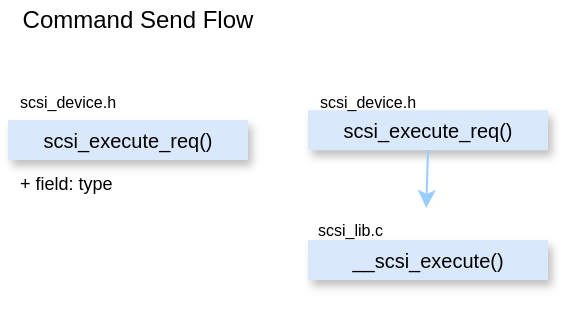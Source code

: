 <mxfile version="13.5.4" type="github" pages="2">
  <diagram name="Flow" id="0783ab3e-0a74-02c8-0abd-f7b4e66b4bec">
    <mxGraphModel dx="569" dy="305" grid="1" gridSize="10" guides="1" tooltips="1" connect="1" arrows="1" fold="1" page="1" pageScale="1" pageWidth="1600" pageHeight="1200" math="0" shadow="0">
      <root>
        <mxCell id="0" />
        <mxCell id="1" parent="0" />
        <mxCell id="EdeA5Pz4NkCI4e-MdcIT-1" value="Command Send Flow" style="text;html=1;strokeColor=none;fillColor=none;align=center;verticalAlign=middle;whiteSpace=wrap;rounded=0;" vertex="1" parent="1">
          <mxGeometry x="10" y="10" width="130" height="20" as="geometry" />
        </mxCell>
        <mxCell id="EdeA5Pz4NkCI4e-MdcIT-7" value="" style="group" vertex="1" connectable="0" parent="1">
          <mxGeometry x="10" y="50" width="120" height="66" as="geometry" />
        </mxCell>
        <mxCell id="EdeA5Pz4NkCI4e-MdcIT-2" value="scsi_execute_req()" style="swimlane;fontStyle=0;childLayout=stackLayout;horizontal=1;startSize=20;fillColor=#dae8fc;horizontalStack=0;resizeParent=1;resizeParentMax=0;resizeLast=0;collapsible=1;marginBottom=0;strokeColor=none;fontSize=10;swimlaneLine=0;sketch=0;glass=0;shadow=1;" vertex="1" parent="EdeA5Pz4NkCI4e-MdcIT-7">
          <mxGeometry y="20" width="120" height="46" as="geometry">
            <mxRectangle x="50" y="70" width="120" height="20" as="alternateBounds" />
          </mxGeometry>
        </mxCell>
        <mxCell id="EdeA5Pz4NkCI4e-MdcIT-3" value="+ field: type" style="text;strokeColor=none;fillColor=none;align=left;verticalAlign=top;spacingLeft=4;spacingRight=4;overflow=hidden;rotatable=0;points=[[0,0.5],[1,0.5]];portConstraint=eastwest;fontSize=9;" vertex="1" parent="EdeA5Pz4NkCI4e-MdcIT-2">
          <mxGeometry y="20" width="120" height="26" as="geometry" />
        </mxCell>
        <mxCell id="EdeA5Pz4NkCI4e-MdcIT-6" value="scsi_device.h" style="text;strokeColor=none;fillColor=none;align=left;verticalAlign=top;spacingLeft=4;spacingRight=4;overflow=hidden;rotatable=0;points=[[0,0.5],[1,0.5]];portConstraint=eastwest;shadow=1;glass=0;sketch=0;fontSize=8;" vertex="1" parent="EdeA5Pz4NkCI4e-MdcIT-7">
          <mxGeometry width="100" height="20" as="geometry" />
        </mxCell>
        <mxCell id="EdeA5Pz4NkCI4e-MdcIT-8" value="" style="group" vertex="1" connectable="0" parent="1">
          <mxGeometry x="160" y="50" width="120" height="50" as="geometry" />
        </mxCell>
        <mxCell id="EdeA5Pz4NkCI4e-MdcIT-9" value="scsi_execute_req()" style="swimlane;fontStyle=0;childLayout=stackLayout;horizontal=1;startSize=25;fillColor=#dae8fc;horizontalStack=0;resizeParent=1;resizeParentMax=0;resizeLast=0;collapsible=1;marginBottom=0;strokeColor=none;fontSize=10;swimlaneLine=0;sketch=0;glass=0;shadow=1;" vertex="1" collapsed="1" parent="EdeA5Pz4NkCI4e-MdcIT-8">
          <mxGeometry y="15.15" width="120" height="20" as="geometry">
            <mxRectangle y="15.15" width="120" height="24.85" as="alternateBounds" />
          </mxGeometry>
        </mxCell>
        <mxCell id="EdeA5Pz4NkCI4e-MdcIT-12" value="" style="group" vertex="1" connectable="0" parent="1">
          <mxGeometry x="160" y="110" width="120" height="66" as="geometry" />
        </mxCell>
        <mxCell id="EdeA5Pz4NkCI4e-MdcIT-13" value="__scsi_execute()" style="swimlane;fontStyle=0;childLayout=stackLayout;horizontal=1;startSize=20;fillColor=#dae8fc;horizontalStack=0;resizeParent=1;resizeParentMax=0;resizeLast=0;collapsible=1;marginBottom=0;strokeColor=none;fontSize=10;swimlaneLine=0;sketch=0;glass=0;shadow=1;" vertex="1" collapsed="1" parent="EdeA5Pz4NkCI4e-MdcIT-12">
          <mxGeometry y="20" width="120" height="20" as="geometry">
            <mxRectangle y="20" width="120" height="46" as="alternateBounds" />
          </mxGeometry>
        </mxCell>
        <mxCell id="EdeA5Pz4NkCI4e-MdcIT-14" value="request and wait result" style="text;strokeColor=none;fillColor=none;align=left;verticalAlign=top;spacingLeft=4;spacingRight=4;overflow=hidden;rotatable=0;points=[[0,0.5],[1,0.5]];portConstraint=eastwest;fontSize=9;" vertex="1" parent="EdeA5Pz4NkCI4e-MdcIT-13">
          <mxGeometry y="20" width="120" height="26" as="geometry" />
        </mxCell>
        <mxCell id="EdeA5Pz4NkCI4e-MdcIT-15" value="scsi_lib.c" style="text;strokeColor=none;fillColor=none;align=left;verticalAlign=top;spacingLeft=4;spacingRight=4;overflow=hidden;rotatable=0;points=[[0,0.5],[1,0.5]];portConstraint=eastwest;shadow=1;glass=0;sketch=0;fontSize=8;" vertex="1" parent="EdeA5Pz4NkCI4e-MdcIT-12">
          <mxGeometry x="-1" y="4" width="120" height="20" as="geometry" />
        </mxCell>
        <mxCell id="EdeA5Pz4NkCI4e-MdcIT-16" style="edgeStyle=orthogonalEdgeStyle;rounded=0;orthogonalLoop=1;jettySize=auto;html=1;fontSize=8;strokeColor=#99CCFF;exitX=0.5;exitY=1;exitDx=0;exitDy=0;entryX=0.501;entryY=-0.002;entryDx=0;entryDy=0;entryPerimeter=0;" edge="1" parent="1" source="EdeA5Pz4NkCI4e-MdcIT-9" target="EdeA5Pz4NkCI4e-MdcIT-15">
          <mxGeometry relative="1" as="geometry">
            <mxPoint x="90" y="140" as="sourcePoint" />
            <mxPoint x="220" y="140" as="targetPoint" />
          </mxGeometry>
        </mxCell>
        <mxCell id="EdeA5Pz4NkCI4e-MdcIT-11" value="scsi_device.h" style="text;strokeColor=none;fillColor=none;align=left;verticalAlign=top;spacingLeft=4;spacingRight=4;overflow=hidden;rotatable=0;points=[[0,0.5],[1,0.5]];portConstraint=eastwest;shadow=1;glass=0;sketch=0;fontSize=8;" vertex="1" parent="1">
          <mxGeometry x="160" y="50" width="100" height="15.152" as="geometry" />
        </mxCell>
      </root>
    </mxGraphModel>
  </diagram>
  <diagram id="-c-Y0CxwLEuoPcUm9j3X" name="Code">
    <mxGraphModel dx="3273" dy="2096" grid="1" gridSize="10" guides="1" tooltips="1" connect="1" arrows="1" fold="1" page="1" pageScale="1" pageWidth="1600" pageHeight="1200" math="0" shadow="0">
      <root>
        <mxCell id="XxozxzpS8Y7FEJ37KUgX-0" />
        <mxCell id="XxozxzpS8Y7FEJ37KUgX-1" parent="XxozxzpS8Y7FEJ37KUgX-0" />
        <mxCell id="qxsunz6MoGPXVvIAFtCr-1" value="Command Send Flow" style="text;align=center;fontStyle=1;verticalAlign=middle;spacingLeft=3;spacingRight=3;strokeColor=none;rotatable=0;points=[[0,0.5],[1,0.5]];portConstraint=eastwest;shadow=1;glass=0;sketch=0;fontSize=9;" vertex="1" parent="XxozxzpS8Y7FEJ37KUgX-1">
          <mxGeometry x="-1600" y="-1200" width="120" height="26" as="geometry" />
        </mxCell>
        <mxCell id="qxsunz6MoGPXVvIAFtCr-2" value="Classname" style="swimlane;fontStyle=0;childLayout=stackLayout;horizontal=1;startSize=26;fillColor=#dae8fc;horizontalStack=0;resizeParent=1;resizeParentMax=0;resizeLast=0;collapsible=1;marginBottom=0;shadow=1;glass=0;sketch=0;fontSize=10;strokeColor=none;" vertex="1" parent="XxozxzpS8Y7FEJ37KUgX-1">
          <mxGeometry x="-1580" y="-1130" width="140" height="104" as="geometry" />
        </mxCell>
        <mxCell id="qxsunz6MoGPXVvIAFtCr-3" value="+ field: type" style="text;strokeColor=none;fillColor=none;align=left;verticalAlign=top;spacingLeft=4;spacingRight=4;overflow=hidden;rotatable=0;points=[[0,0.5],[1,0.5]];portConstraint=eastwest;fontSize=9;" vertex="1" parent="qxsunz6MoGPXVvIAFtCr-2">
          <mxGeometry y="26" width="140" height="26" as="geometry" />
        </mxCell>
        <mxCell id="qxsunz6MoGPXVvIAFtCr-4" value="+ field: type" style="text;strokeColor=none;fillColor=none;align=left;verticalAlign=top;spacingLeft=4;spacingRight=4;overflow=hidden;rotatable=0;points=[[0,0.5],[1,0.5]];portConstraint=eastwest;fontSize=9;" vertex="1" parent="qxsunz6MoGPXVvIAFtCr-2">
          <mxGeometry y="52" width="140" height="26" as="geometry" />
        </mxCell>
        <mxCell id="qxsunz6MoGPXVvIAFtCr-5" value="+ field: type" style="text;strokeColor=none;fillColor=none;align=left;verticalAlign=top;spacingLeft=4;spacingRight=4;overflow=hidden;rotatable=0;points=[[0,0.5],[1,0.5]];portConstraint=eastwest;fontSize=9;" vertex="1" parent="qxsunz6MoGPXVvIAFtCr-2">
          <mxGeometry y="78" width="140" height="26" as="geometry" />
        </mxCell>
      </root>
    </mxGraphModel>
  </diagram>
</mxfile>
